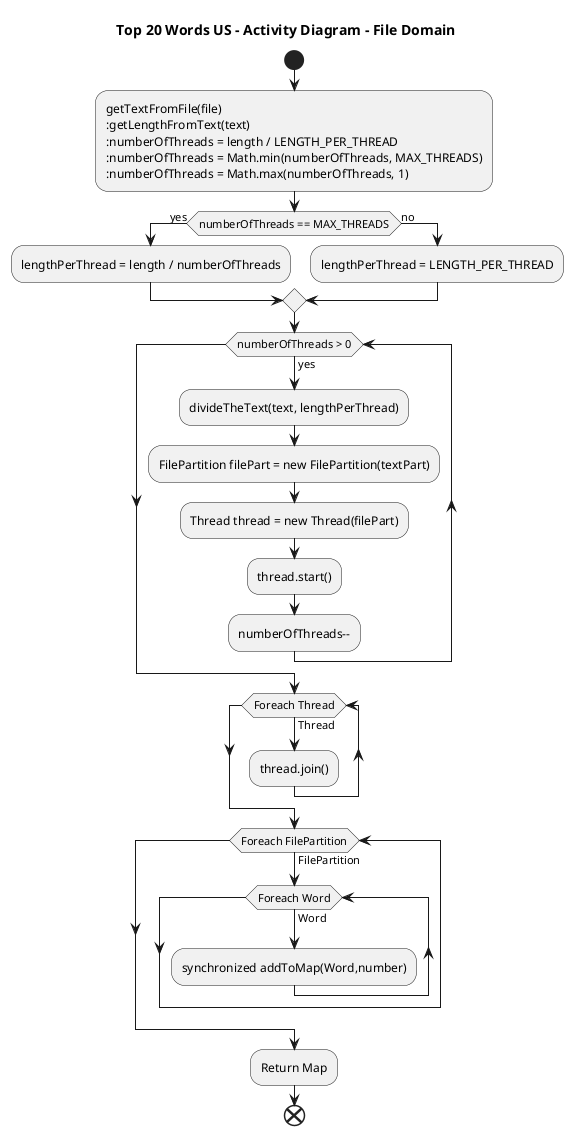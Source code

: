 @startuml

title Top 20 Words US - Activity Diagram - File Domain

start
    :getTextFromFile(file)
    :getLengthFromText(text)
    :numberOfThreads = length / LENGTH_PER_THREAD
    :numberOfThreads = Math.min(numberOfThreads, MAX_THREADS)
    :numberOfThreads = Math.max(numberOfThreads, 1);

    if (numberOfThreads == MAX_THREADS) then (yes)
        :lengthPerThread = length / numberOfThreads;
    else (no)
        :lengthPerThread = LENGTH_PER_THREAD;
    endif 
    
    while(numberOfThreads > 0) is (yes)
        :divideTheText(text, lengthPerThread);
        :FilePartition filePart = new FilePartition(textPart);
        :Thread thread = new Thread(filePart);
        :thread.start();
        :numberOfThreads--;
    endwhile

    while(Foreach Thread) is (Thread)
        :thread.join();
        endwhile
    while(Foreach FilePartition) is (FilePartition)
        while(Foreach Word) is (Word)
        :synchronized addToMap(Word,number);
        endwhile
        endwhile
    :Return Map;



  
end

@enduml